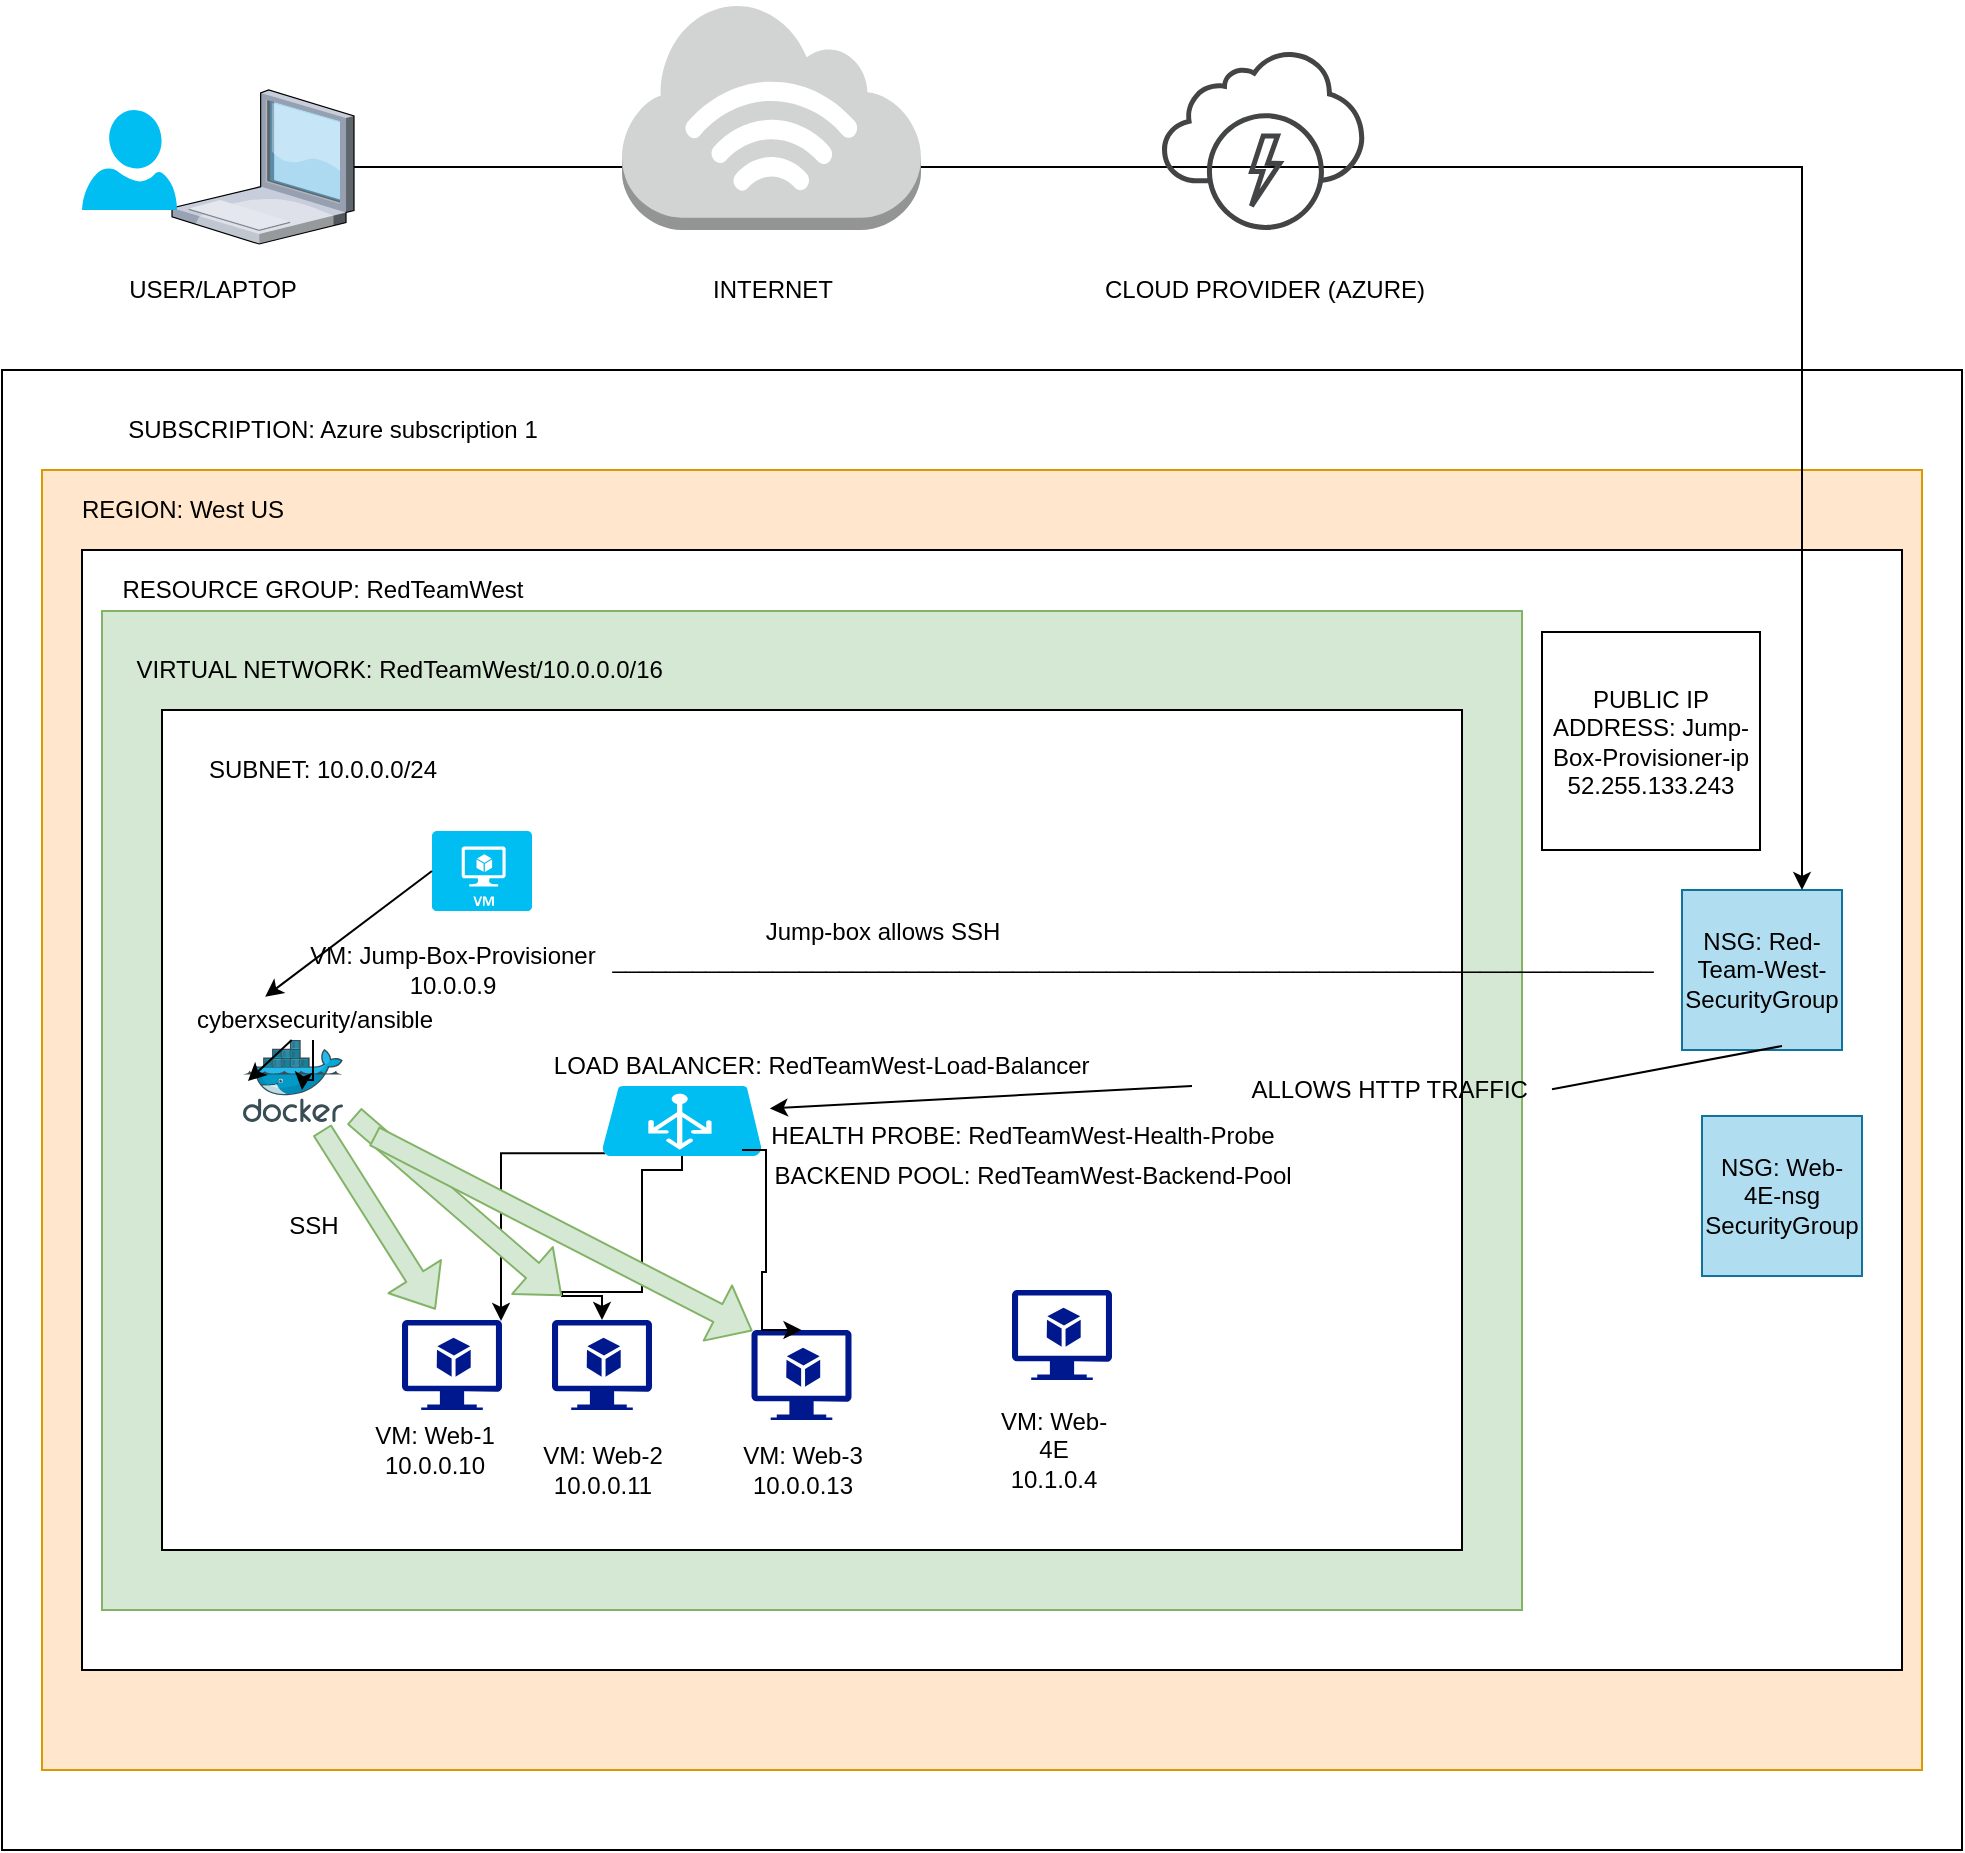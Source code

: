 <mxfile version="13.9.9" type="device"><diagram id="M1OLCMh5BBxYB_-VHtc0" name="Page-1"><mxGraphModel dx="1024" dy="992" grid="1" gridSize="10" guides="1" tooltips="1" connect="1" arrows="1" fold="1" page="0" pageScale="1" pageWidth="850" pageHeight="1100" math="0" shadow="0"><root><mxCell id="0"/><mxCell id="1" parent="0"/><mxCell id="eJLveFnBrCeVV0Nrvse3-1" value="" style="rounded=0;whiteSpace=wrap;html=1;" parent="1" vertex="1"><mxGeometry x="30" y="130" width="980" height="740" as="geometry"/></mxCell><object label="SUBSCRIPTION: Azure subscription 1" id="eJLveFnBrCeVV0Nrvse3-3"><mxCell style="text;html=1;resizable=0;autosize=1;align=center;verticalAlign=middle;points=[];fillColor=none;strokeColor=none;rounded=0;" parent="1" vertex="1"><mxGeometry x="85" y="150" width="220" height="20" as="geometry"/></mxCell></object><mxCell id="eJLveFnBrCeVV0Nrvse3-5" value="" style="rounded=0;whiteSpace=wrap;html=1;fillColor=#ffe6cc;strokeColor=#d79b00;" parent="1" vertex="1"><mxGeometry x="50" y="180" width="940" height="650" as="geometry"/></mxCell><mxCell id="eJLveFnBrCeVV0Nrvse3-6" value="REGION: West US" style="text;html=1;resizable=0;autosize=1;align=center;verticalAlign=middle;points=[];fillColor=none;strokeColor=none;rounded=0;" parent="1" vertex="1"><mxGeometry x="60" y="190" width="120" height="20" as="geometry"/></mxCell><mxCell id="eJLveFnBrCeVV0Nrvse3-7" value="" style="rounded=0;whiteSpace=wrap;html=1;" parent="1" vertex="1"><mxGeometry x="70" y="220" width="910" height="560" as="geometry"/></mxCell><mxCell id="eJLveFnBrCeVV0Nrvse3-8" value="RESOURCE GROUP: RedTeamWest" style="text;html=1;resizable=0;autosize=1;align=center;verticalAlign=middle;points=[];fillColor=none;strokeColor=none;rounded=0;" parent="1" vertex="1"><mxGeometry x="80" y="230" width="220" height="20" as="geometry"/></mxCell><mxCell id="eJLveFnBrCeVV0Nrvse3-9" value="" style="rounded=0;whiteSpace=wrap;html=1;fillColor=#d5e8d4;strokeColor=#82b366;" parent="1" vertex="1"><mxGeometry x="80" y="250.5" width="710" height="499.5" as="geometry"/></mxCell><mxCell id="eJLveFnBrCeVV0Nrvse3-10" value="VIRTUAL NETWORK: RedTeamWest/10.0.0.0/16&amp;nbsp;" style="text;html=1;resizable=0;autosize=1;align=center;verticalAlign=middle;points=[];fillColor=none;strokeColor=none;rounded=0;" parent="1" vertex="1"><mxGeometry x="90" y="270" width="280" height="20" as="geometry"/></mxCell><mxCell id="eJLveFnBrCeVV0Nrvse3-11" value="" style="rounded=0;whiteSpace=wrap;html=1;" parent="1" vertex="1"><mxGeometry x="110" y="300" width="650" height="420" as="geometry"/></mxCell><mxCell id="eJLveFnBrCeVV0Nrvse3-12" value="SUBNET: 10.0.0.0/24" style="text;html=1;resizable=0;autosize=1;align=center;verticalAlign=middle;points=[];fillColor=none;strokeColor=none;rounded=0;" parent="1" vertex="1"><mxGeometry x="125" y="320" width="130" height="20" as="geometry"/></mxCell><mxCell id="eJLveFnBrCeVV0Nrvse3-18" value="" style="aspect=fixed;pointerEvents=1;shadow=0;dashed=0;html=1;strokeColor=none;labelPosition=center;verticalLabelPosition=bottom;verticalAlign=top;align=center;fillColor=#00188D;shape=mxgraph.azure.virtual_machine_feature" parent="1" vertex="1"><mxGeometry x="230" y="605" width="50" height="45" as="geometry"/></mxCell><mxCell id="eJLveFnBrCeVV0Nrvse3-19" value="" style="aspect=fixed;pointerEvents=1;shadow=0;dashed=0;html=1;strokeColor=none;labelPosition=center;verticalLabelPosition=bottom;verticalAlign=top;align=center;fillColor=#00188D;shape=mxgraph.azure.virtual_machine_feature" parent="1" vertex="1"><mxGeometry x="305" y="605" width="50" height="45" as="geometry"/></mxCell><mxCell id="eJLveFnBrCeVV0Nrvse3-20" value="" style="aspect=fixed;pointerEvents=1;shadow=0;dashed=0;html=1;strokeColor=none;labelPosition=center;verticalLabelPosition=bottom;verticalAlign=top;align=center;fillColor=#00188D;shape=mxgraph.azure.virtual_machine_feature" parent="1" vertex="1"><mxGeometry x="404.75" y="610" width="50" height="45" as="geometry"/></mxCell><mxCell id="eJLveFnBrCeVV0Nrvse3-21" value="" style="verticalLabelPosition=bottom;html=1;verticalAlign=top;align=center;strokeColor=none;fillColor=#00BEF2;shape=mxgraph.azure.virtual_machine;" parent="1" vertex="1"><mxGeometry x="245" y="360.5" width="50" height="40" as="geometry"/></mxCell><mxCell id="eJLveFnBrCeVV0Nrvse3-22" value="VM: Jump-Box-Provisioner&lt;br&gt;10.0.0.9" style="text;html=1;resizable=0;autosize=1;align=center;verticalAlign=middle;points=[];fillColor=none;strokeColor=none;rounded=0;" parent="1" vertex="1"><mxGeometry x="175" y="415" width="160" height="30" as="geometry"/></mxCell><mxCell id="eJLveFnBrCeVV0Nrvse3-23" value="VM: Web-1&lt;br&gt;10.0.0.10" style="text;html=1;resizable=0;autosize=1;align=center;verticalAlign=middle;points=[];fillColor=none;strokeColor=none;rounded=0;" parent="1" vertex="1"><mxGeometry x="206" y="655" width="80" height="30" as="geometry"/></mxCell><mxCell id="eJLveFnBrCeVV0Nrvse3-24" value="VM: Web-2&lt;br&gt;10.0.0.11" style="text;html=1;resizable=0;autosize=1;align=center;verticalAlign=middle;points=[];fillColor=none;strokeColor=none;rounded=0;" parent="1" vertex="1"><mxGeometry x="290" y="665" width="80" height="30" as="geometry"/></mxCell><mxCell id="eJLveFnBrCeVV0Nrvse3-25" value="VM: Web-3&lt;br&gt;10.0.0.13" style="text;html=1;resizable=0;autosize=1;align=center;verticalAlign=middle;points=[];fillColor=none;strokeColor=none;rounded=0;" parent="1" vertex="1"><mxGeometry x="390" y="665" width="80" height="30" as="geometry"/></mxCell><mxCell id="eJLveFnBrCeVV0Nrvse3-27" value="PUBLIC IP ADDRESS: Jump-Box-Provisioner-ip&lt;br&gt;52.255.133.243" style="whiteSpace=wrap;html=1;aspect=fixed;" parent="1" vertex="1"><mxGeometry x="800" y="261" width="109" height="109" as="geometry"/></mxCell><mxCell id="eJLveFnBrCeVV0Nrvse3-28" value="NSG: Red-Team-West-SecurityGroup" style="whiteSpace=wrap;html=1;aspect=fixed;fillColor=#b1ddf0;strokeColor=#10739e;" parent="1" vertex="1"><mxGeometry x="870" y="390" width="80" height="80" as="geometry"/></mxCell><mxCell id="eJLveFnBrCeVV0Nrvse3-41" style="edgeStyle=orthogonalEdgeStyle;rounded=0;orthogonalLoop=1;jettySize=auto;html=1;entryX=0.75;entryY=0;entryDx=0;entryDy=0;" parent="1" source="eJLveFnBrCeVV0Nrvse3-33" target="eJLveFnBrCeVV0Nrvse3-28" edge="1"><mxGeometry relative="1" as="geometry"><mxPoint x="720" y="20" as="targetPoint"/></mxGeometry></mxCell><mxCell id="eJLveFnBrCeVV0Nrvse3-33" value="" style="verticalLabelPosition=bottom;aspect=fixed;html=1;verticalAlign=top;strokeColor=none;align=center;outlineConnect=0;shape=mxgraph.citrix.laptop_1;" parent="1" vertex="1"><mxGeometry x="115" y="-10" width="91" height="77" as="geometry"/></mxCell><mxCell id="eJLveFnBrCeVV0Nrvse3-34" value="" style="verticalLabelPosition=bottom;html=1;verticalAlign=top;align=center;strokeColor=none;fillColor=#00BEF2;shape=mxgraph.azure.user;" parent="1" vertex="1"><mxGeometry x="70" width="47.5" height="50" as="geometry"/></mxCell><mxCell id="eJLveFnBrCeVV0Nrvse3-35" value="" style="outlineConnect=0;dashed=0;verticalLabelPosition=bottom;verticalAlign=top;align=center;html=1;shape=mxgraph.aws3.internet_3;fillColor=#D2D3D3;gradientColor=none;" parent="1" vertex="1"><mxGeometry x="340" y="-54" width="149.5" height="114" as="geometry"/></mxCell><mxCell id="eJLveFnBrCeVV0Nrvse3-37" value="" style="pointerEvents=1;shadow=0;dashed=0;html=1;strokeColor=none;fillColor=#434445;aspect=fixed;labelPosition=center;verticalLabelPosition=bottom;verticalAlign=top;align=center;outlineConnect=0;shape=mxgraph.vvd.service_provider_cloud_environment;" parent="1" vertex="1"><mxGeometry x="610" y="-29" width="101.14" height="89" as="geometry"/></mxCell><mxCell id="eJLveFnBrCeVV0Nrvse3-38" value="USER/LAPTOP" style="text;html=1;resizable=0;autosize=1;align=center;verticalAlign=middle;points=[];fillColor=none;strokeColor=none;rounded=0;" parent="1" vertex="1"><mxGeometry x="85" y="80" width="100" height="20" as="geometry"/></mxCell><mxCell id="eJLveFnBrCeVV0Nrvse3-39" value="INTERNET" style="text;html=1;resizable=0;autosize=1;align=center;verticalAlign=middle;points=[];fillColor=none;strokeColor=none;rounded=0;" parent="1" vertex="1"><mxGeometry x="374.75" y="80" width="80" height="20" as="geometry"/></mxCell><mxCell id="eJLveFnBrCeVV0Nrvse3-40" value="CLOUD PROVIDER (AZURE)" style="text;html=1;resizable=0;autosize=1;align=center;verticalAlign=middle;points=[];fillColor=none;strokeColor=none;rounded=0;" parent="1" vertex="1"><mxGeometry x="570.57" y="80" width="180" height="20" as="geometry"/></mxCell><mxCell id="eJLveFnBrCeVV0Nrvse3-47" style="edgeStyle=orthogonalEdgeStyle;rounded=0;orthogonalLoop=1;jettySize=auto;html=1;exitX=0.02;exitY=0.96;exitDx=0;exitDy=0;exitPerimeter=0;entryX=0.99;entryY=0.01;entryDx=0;entryDy=0;entryPerimeter=0;" parent="1" source="eJLveFnBrCeVV0Nrvse3-46" target="eJLveFnBrCeVV0Nrvse3-18" edge="1"><mxGeometry relative="1" as="geometry"/></mxCell><mxCell id="eJLveFnBrCeVV0Nrvse3-46" value="" style="verticalLabelPosition=bottom;html=1;verticalAlign=top;align=center;strokeColor=none;fillColor=#00BEF2;shape=mxgraph.azure.azure_load_balancer;" parent="1" vertex="1"><mxGeometry x="330" y="488" width="80" height="35" as="geometry"/></mxCell><mxCell id="eJLveFnBrCeVV0Nrvse3-50" style="edgeStyle=orthogonalEdgeStyle;rounded=0;orthogonalLoop=1;jettySize=auto;html=1;exitX=0.875;exitY=0.914;exitDx=0;exitDy=0;exitPerimeter=0;entryX=0.5;entryY=0;entryDx=0;entryDy=0;entryPerimeter=0;" parent="1" source="eJLveFnBrCeVV0Nrvse3-46" target="eJLveFnBrCeVV0Nrvse3-20" edge="1"><mxGeometry relative="1" as="geometry"><mxPoint x="351.6" y="541.6" as="sourcePoint"/><mxPoint x="205" y="580.45" as="targetPoint"/><Array as="points"><mxPoint x="412" y="520"/><mxPoint x="412" y="581"/><mxPoint x="410" y="581"/><mxPoint x="410" y="610"/></Array></mxGeometry></mxCell><mxCell id="eJLveFnBrCeVV0Nrvse3-51" style="edgeStyle=orthogonalEdgeStyle;rounded=0;orthogonalLoop=1;jettySize=auto;html=1;entryX=0.5;entryY=0;entryDx=0;entryDy=0;entryPerimeter=0;exitX=0.5;exitY=1;exitDx=0;exitDy=0;exitPerimeter=0;" parent="1" source="eJLveFnBrCeVV0Nrvse3-46" target="eJLveFnBrCeVV0Nrvse3-19" edge="1"><mxGeometry relative="1" as="geometry"><mxPoint x="380" y="530" as="sourcePoint"/><mxPoint x="375" y="625" as="targetPoint"/><Array as="points"><mxPoint x="370" y="530"/><mxPoint x="350" y="530"/><mxPoint x="350" y="591"/><mxPoint x="310" y="591"/><mxPoint x="310" y="593"/><mxPoint x="330" y="593"/></Array></mxGeometry></mxCell><mxCell id="eJLveFnBrCeVV0Nrvse3-56" value="LOAD BALANCER: RedTeamWest-Load-Balancer&amp;nbsp;" style="text;html=1;resizable=0;autosize=1;align=center;verticalAlign=middle;points=[];fillColor=none;strokeColor=none;rounded=0;" parent="1" vertex="1"><mxGeometry x="296" y="468" width="290" height="20" as="geometry"/></mxCell><mxCell id="eJLveFnBrCeVV0Nrvse3-57" value="HEALTH PROBE: RedTeamWest-Health-Probe" style="text;html=1;resizable=0;autosize=1;align=center;verticalAlign=middle;points=[];fillColor=none;strokeColor=none;rounded=0;" parent="1" vertex="1"><mxGeometry x="405" y="503" width="270" height="20" as="geometry"/></mxCell><mxCell id="eJLveFnBrCeVV0Nrvse3-58" value="BACKEND POOL: RedTeamWest-Backend-Pool" style="text;html=1;resizable=0;autosize=1;align=center;verticalAlign=middle;points=[];fillColor=none;strokeColor=none;rounded=0;" parent="1" vertex="1"><mxGeometry x="410" y="523" width="270" height="20" as="geometry"/></mxCell><mxCell id="eJLveFnBrCeVV0Nrvse3-59" value="Jump-box allows SSH" style="text;html=1;resizable=0;autosize=1;align=center;verticalAlign=middle;points=[];fillColor=none;strokeColor=none;rounded=0;" parent="1" vertex="1"><mxGeometry x="405" y="400.5" width="130" height="20" as="geometry"/></mxCell><mxCell id="eJLveFnBrCeVV0Nrvse3-60" value="______________________________________________________________________________" style="text;html=1;resizable=0;autosize=1;align=center;verticalAlign=middle;points=[];fillColor=none;strokeColor=none;rounded=0;" parent="1" vertex="1"><mxGeometry x="325.0" y="415" width="540" height="20" as="geometry"/></mxCell><mxCell id="eJLveFnBrCeVV0Nrvse3-61" value="ALLOWS HTTP TRAFFIC&amp;nbsp;" style="text;html=1;resizable=0;autosize=1;align=center;verticalAlign=middle;points=[];fillColor=none;strokeColor=none;rounded=0;" parent="1" vertex="1"><mxGeometry x="645" y="480" width="160" height="20" as="geometry"/></mxCell><mxCell id="eJLveFnBrCeVV0Nrvse3-64" value="" style="endArrow=classic;html=1;entryX=0.033;entryY=-0.19;entryDx=0;entryDy=0;entryPerimeter=0;" parent="1" target="eJLveFnBrCeVV0Nrvse3-57" edge="1"><mxGeometry width="50" height="50" relative="1" as="geometry"><mxPoint x="625" y="488" as="sourcePoint"/><mxPoint x="675" y="438" as="targetPoint"/></mxGeometry></mxCell><mxCell id="eJLveFnBrCeVV0Nrvse3-65" value="" style="endArrow=none;html=1;exitX=1;exitY=0.48;exitDx=0;exitDy=0;exitPerimeter=0;" parent="1" source="eJLveFnBrCeVV0Nrvse3-61" edge="1"><mxGeometry width="50" height="50" relative="1" as="geometry"><mxPoint x="870" y="518" as="sourcePoint"/><mxPoint x="920" y="468" as="targetPoint"/></mxGeometry></mxCell><mxCell id="AgFrJKS0V6x0sVp-cd2L-4" value="SSH" style="text;html=1;strokeColor=none;fillColor=none;align=center;verticalAlign=middle;whiteSpace=wrap;rounded=0;" parent="1" vertex="1"><mxGeometry x="165.5" y="523" width="40" height="70" as="geometry"/></mxCell><mxCell id="eJLveFnBrCeVV0Nrvse3-44" value="" style="aspect=fixed;html=1;points=[];align=center;image;fontSize=12;image=img/lib/mscae/Docker.svg;" parent="1" vertex="1"><mxGeometry x="150.5" y="465" width="50" height="41" as="geometry"/></mxCell><mxCell id="l89lFw7tnyzdx4-LcehK-1" value="" style="endArrow=classic;html=1;entryX=0.05;entryY=0.5;entryDx=0;entryDy=0;entryPerimeter=0;" parent="1" source="eJLveFnBrCeVV0Nrvse3-45" target="eJLveFnBrCeVV0Nrvse3-44" edge="1"><mxGeometry width="50" height="50" relative="1" as="geometry"><mxPoint x="182.5" y="465" as="sourcePoint"/><mxPoint x="334" y="505.5" as="targetPoint"/><Array as="points"/></mxGeometry></mxCell><mxCell id="l89lFw7tnyzdx4-LcehK-3" style="edgeStyle=orthogonalEdgeStyle;rounded=0;orthogonalLoop=1;jettySize=auto;html=1;" parent="1" source="eJLveFnBrCeVV0Nrvse3-45" edge="1"><mxGeometry relative="1" as="geometry"><mxPoint x="180" y="490" as="targetPoint"/></mxGeometry></mxCell><mxCell id="eJLveFnBrCeVV0Nrvse3-45" value="cyberxsecurity/ansible" style="text;html=1;resizable=0;autosize=1;align=center;verticalAlign=middle;points=[];fillColor=none;strokeColor=none;rounded=0;" parent="1" vertex="1"><mxGeometry x="120.5" y="445" width="130" height="20" as="geometry"/></mxCell><mxCell id="l89lFw7tnyzdx4-LcehK-7" value="" style="endArrow=classic;html=1;exitX=0;exitY=0.5;exitDx=0;exitDy=0;exitPerimeter=0;entryX=0.316;entryY=-0.08;entryDx=0;entryDy=0;entryPerimeter=0;" parent="1" source="eJLveFnBrCeVV0Nrvse3-21" target="eJLveFnBrCeVV0Nrvse3-45" edge="1"><mxGeometry width="50" height="50" relative="1" as="geometry"><mxPoint x="225" y="355.5" as="sourcePoint"/><mxPoint x="175" y="405.5" as="targetPoint"/></mxGeometry></mxCell><mxCell id="Jc3efRzThkrDbwuIto9S-5" value="" style="shape=flexArrow;endArrow=classic;html=1;entryX=0.336;entryY=-0.116;entryDx=0;entryDy=0;entryPerimeter=0;fillColor=#d5e8d4;strokeColor=#82b366;" parent="1" target="eJLveFnBrCeVV0Nrvse3-18" edge="1"><mxGeometry width="50" height="50" relative="1" as="geometry"><mxPoint x="190" y="510" as="sourcePoint"/><mxPoint x="140" y="553" as="targetPoint"/></mxGeometry></mxCell><mxCell id="Jc3efRzThkrDbwuIto9S-8" value="" style="shape=flexArrow;endArrow=classic;html=1;fillColor=#d5e8d4;strokeColor=#82b366;" parent="1" edge="1"><mxGeometry width="50" height="50" relative="1" as="geometry"><mxPoint x="206" y="503" as="sourcePoint"/><mxPoint x="310" y="593" as="targetPoint"/></mxGeometry></mxCell><mxCell id="Jc3efRzThkrDbwuIto9S-9" value="" style="shape=flexArrow;endArrow=classic;html=1;entryX=0.01;entryY=0.01;entryDx=0;entryDy=0;entryPerimeter=0;fillColor=#d5e8d4;strokeColor=#82b366;" parent="1" target="eJLveFnBrCeVV0Nrvse3-20" edge="1"><mxGeometry width="50" height="50" relative="1" as="geometry"><mxPoint x="216" y="513" as="sourcePoint"/><mxPoint x="320" y="603" as="targetPoint"/></mxGeometry></mxCell><mxCell id="5LakCQxlqzQP7l6l1tVA-1" value="" style="aspect=fixed;pointerEvents=1;shadow=0;dashed=0;html=1;strokeColor=none;labelPosition=center;verticalLabelPosition=bottom;verticalAlign=top;align=center;fillColor=#00188D;shape=mxgraph.azure.virtual_machine_feature" parent="1" vertex="1"><mxGeometry x="535" y="590" width="50" height="45" as="geometry"/></mxCell><mxCell id="5LakCQxlqzQP7l6l1tVA-2" value="VM: Web-4E&lt;br&gt;10.1.0.4" style="text;html=1;strokeColor=none;fillColor=none;align=center;verticalAlign=middle;whiteSpace=wrap;rounded=0;" parent="1" vertex="1"><mxGeometry x="526" y="650" width="60" height="40" as="geometry"/></mxCell><mxCell id="5LakCQxlqzQP7l6l1tVA-3" value="NSG: Web-4E-nsg SecurityGroup" style="whiteSpace=wrap;html=1;aspect=fixed;fillColor=#b1ddf0;strokeColor=#10739e;" parent="1" vertex="1"><mxGeometry x="880" y="503" width="80" height="80" as="geometry"/></mxCell></root></mxGraphModel></diagram></mxfile>